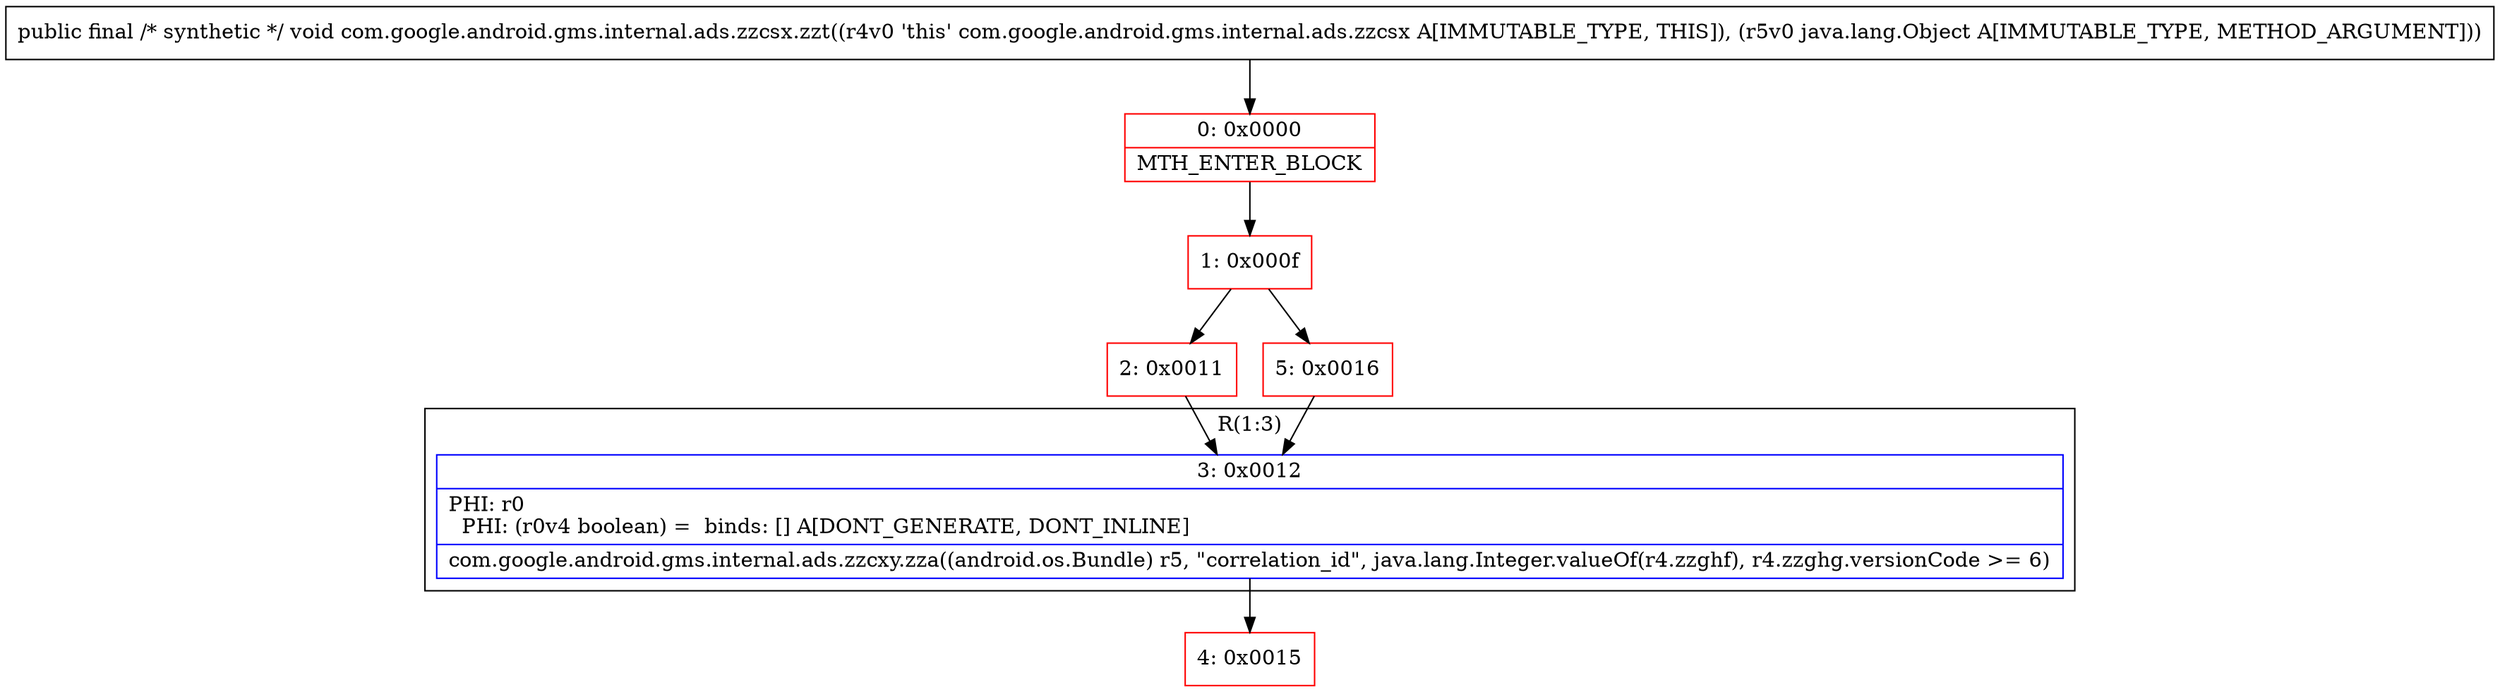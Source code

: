 digraph "CFG forcom.google.android.gms.internal.ads.zzcsx.zzt(Ljava\/lang\/Object;)V" {
subgraph cluster_Region_162044561 {
label = "R(1:3)";
node [shape=record,color=blue];
Node_3 [shape=record,label="{3\:\ 0x0012|PHI: r0 \l  PHI: (r0v4 boolean) =  binds: [] A[DONT_GENERATE, DONT_INLINE]\l|com.google.android.gms.internal.ads.zzcxy.zza((android.os.Bundle) r5, \"correlation_id\", java.lang.Integer.valueOf(r4.zzghf), r4.zzghg.versionCode \>= 6)\l}"];
}
Node_0 [shape=record,color=red,label="{0\:\ 0x0000|MTH_ENTER_BLOCK\l}"];
Node_1 [shape=record,color=red,label="{1\:\ 0x000f}"];
Node_2 [shape=record,color=red,label="{2\:\ 0x0011}"];
Node_4 [shape=record,color=red,label="{4\:\ 0x0015}"];
Node_5 [shape=record,color=red,label="{5\:\ 0x0016}"];
MethodNode[shape=record,label="{public final \/* synthetic *\/ void com.google.android.gms.internal.ads.zzcsx.zzt((r4v0 'this' com.google.android.gms.internal.ads.zzcsx A[IMMUTABLE_TYPE, THIS]), (r5v0 java.lang.Object A[IMMUTABLE_TYPE, METHOD_ARGUMENT])) }"];
MethodNode -> Node_0;
Node_3 -> Node_4;
Node_0 -> Node_1;
Node_1 -> Node_2;
Node_1 -> Node_5;
Node_2 -> Node_3;
Node_5 -> Node_3;
}

